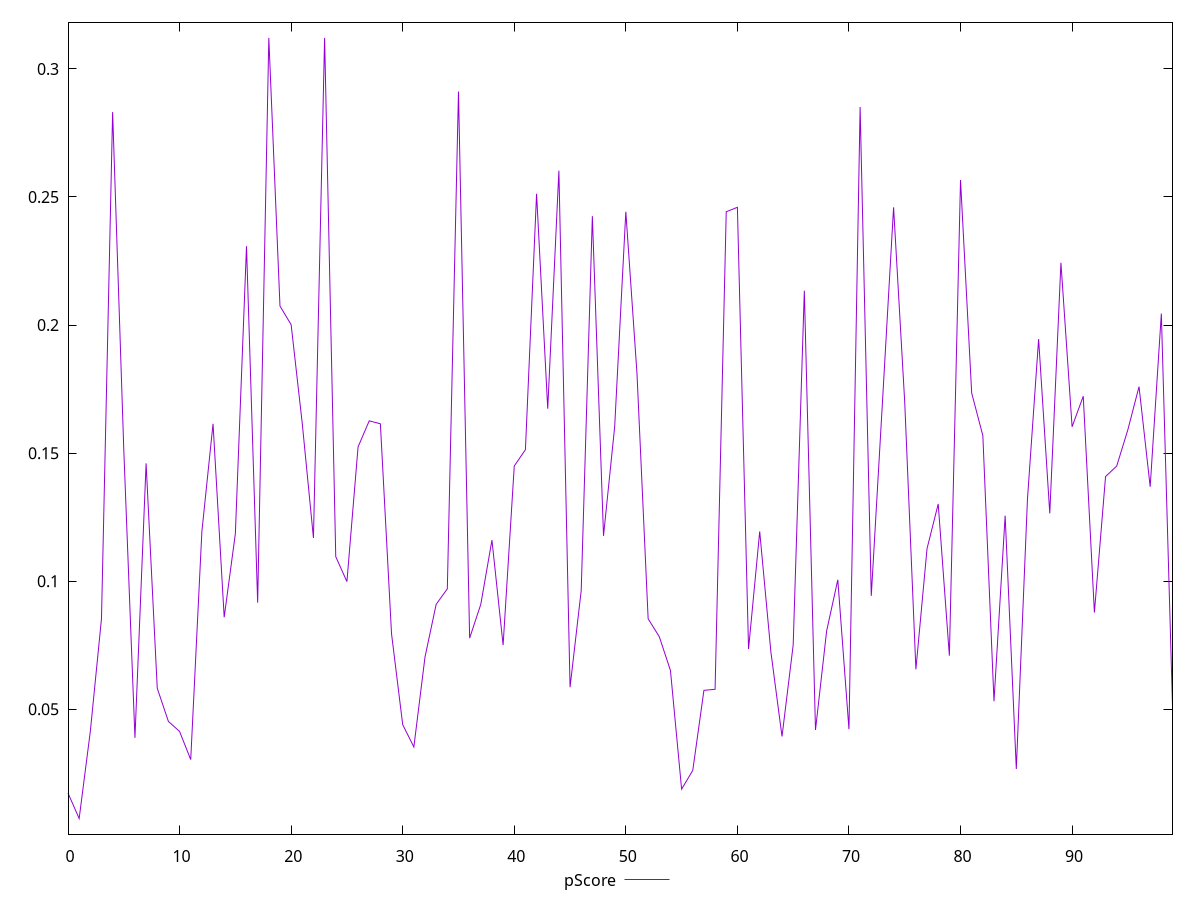 reset

$pScore <<EOF
0 0.01728129684852109
1 0.007355886235897946
2 0.04135035516576835
3 0.08532181027247682
4 0.2831300967152532
5 0.15134781744333908
6 0.03885604627624495
7 0.1460103089203595
8 0.05820899742884167
9 0.045253693160341835
10 0.041350355165768904
11 0.03035475455629072
12 0.11942031876832193
13 0.1614483922790536
14 0.08593204249031211
15 0.11856662532033352
16 0.23078152685278286
17 0.09162999262168736
18 0.3121001998375601
19 0.20741713184664695
20 0.200145546729192
21 0.1614483922790536
22 0.11687771630314309
23 0.3121001998375601
24 0.10957420126300943
25 0.09983511738847506
26 0.15243839290026162
27 0.16261108804440227
28 0.1614483922790536
29 0.07945924514695829
30 0.044013128194733575
31 0.03528528268528436
32 0.07042818999167388
33 0.09097818843290029
34 0.09701971208752203
35 0.2911505099701635
36 0.07778264878746616
37 0.09097818843290029
38 0.11604241586001762
39 0.07506898396050216
40 0.14496553187183964
41 0.15134781744333908
42 0.25124457293432734
43 0.16734512009347985
44 0.2602609878135692
45 0.05861978351752978
46 0.09632862706705558
47 0.2425197073059409
48 0.11771910535012109
49 0.16029391651148228
50 0.24424168649718297
51 0.18107392804818812
52 0.08532181027247737
53 0.07833742203209493
54 0.06515661812512002
55 0.01883289705742669
56 0.02614490879820336
57 0.05739639009680797
58 0.05780120700784541
59 0.24424168649718153
60 0.24597510727283856
61 0.07348790218426754
62 0.11942031876832193
63 0.0724530054110164
64 0.03939635107985073
65 0.0750689839605026
66 0.21341660881275337
67 0.0419271236023383
68 0.08059763738530379
69 0.1005519182217759
70 0.042218665466525473
71 0.28511624788332807
72 0.09428543299955638
73 0.1697628250125356
74 0.24597510727283856
75 0.1697628250125356
76 0.06561848134326181
77 0.11276126196537511
78 0.13016198206344387
79 0.07092884010835171
80 0.2566189988195759
81 0.17345394209339937
82 0.15687928898957504
83 0.05313347523169737
84 0.12557265424001762
85 0.026680711573404292
86 0.13204463194839522
87 0.19450607398248637
88 0.12647729568332666
89 0.22431707702690906
90 0.16029391651148228
91 0.17221489028066517
92 0.08778979045568092
93 0.14086052997954318
94 0.1449655318718388
95 0.1591476086238952
96 0.1759583536381154
97 0.13687176987116045
98 0.20447846975093842
99 0.051306238884870126
EOF

set key outside below
set xrange [0:99]
set yrange [0.001260999963864703:0.31819508610959335]
set trange [0.001260999963864703:0.31819508610959335]
set terminal svg size 640, 500 enhanced background rgb 'white'
set output "report_00017_2021-02-10T15-08-03.406Z/max-potential-fid/samples/pages/pScore/values.svg"

plot $pScore title "pScore" with line

reset
